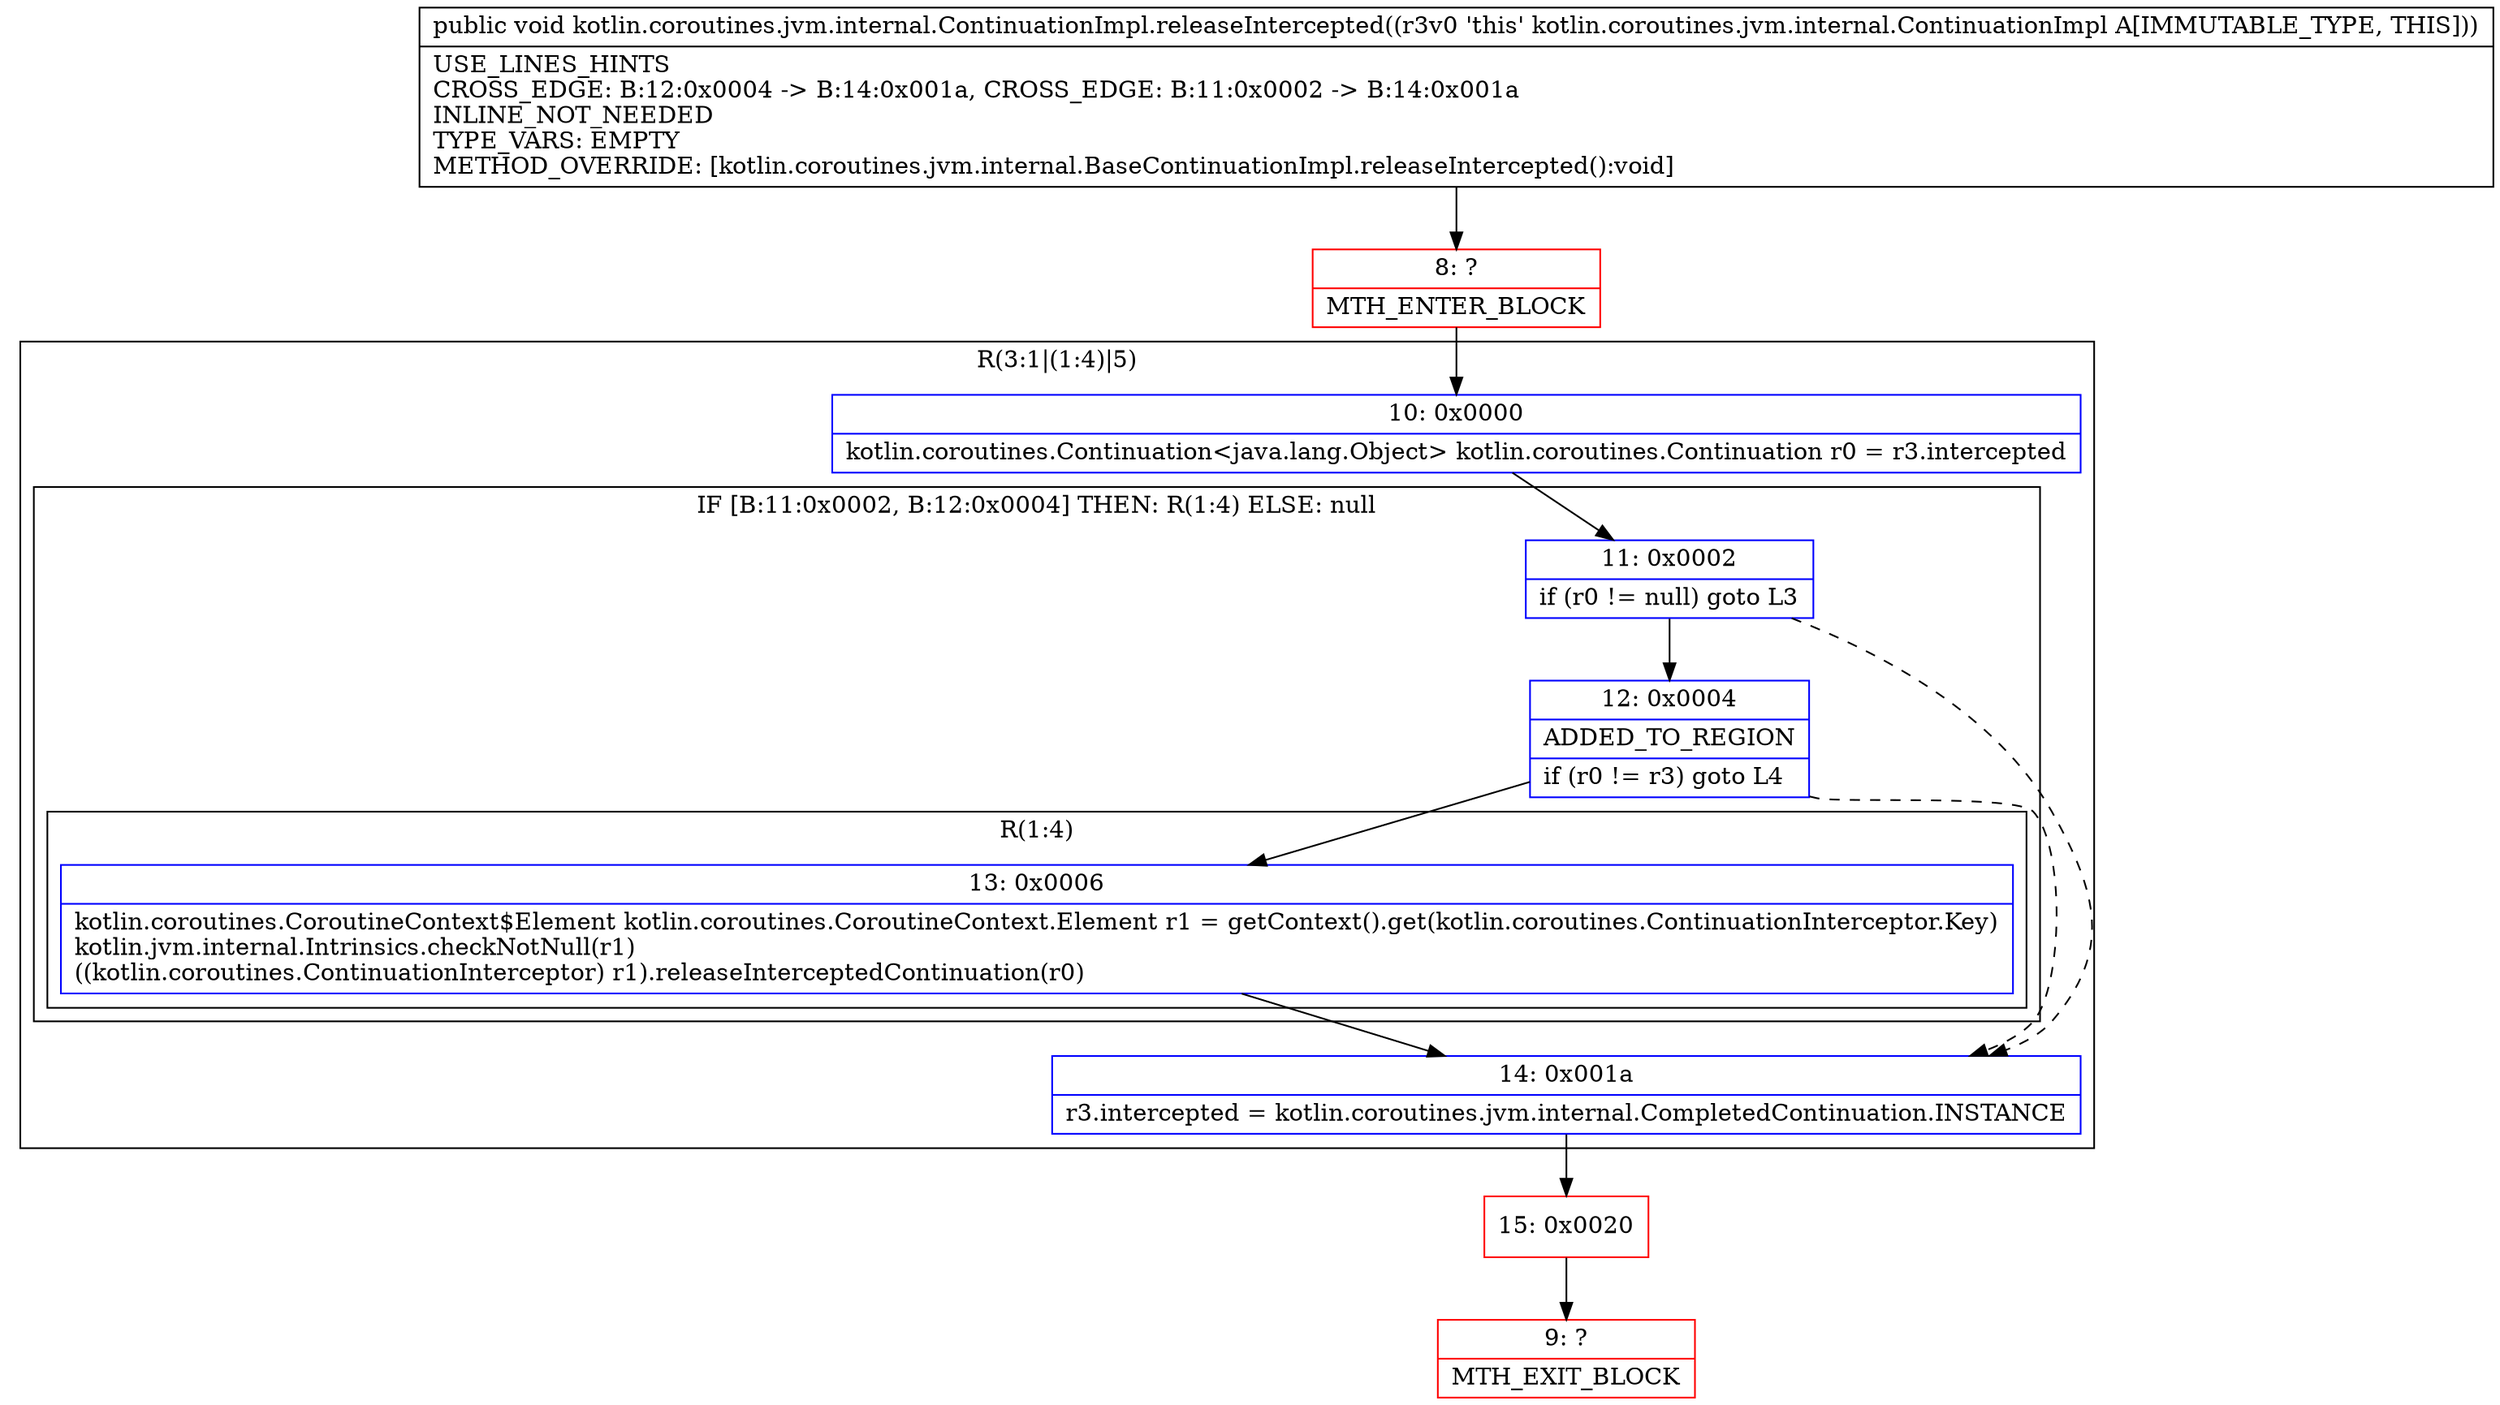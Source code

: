 digraph "CFG forkotlin.coroutines.jvm.internal.ContinuationImpl.releaseIntercepted()V" {
subgraph cluster_Region_1556809592 {
label = "R(3:1|(1:4)|5)";
node [shape=record,color=blue];
Node_10 [shape=record,label="{10\:\ 0x0000|kotlin.coroutines.Continuation\<java.lang.Object\> kotlin.coroutines.Continuation r0 = r3.intercepted\l}"];
subgraph cluster_IfRegion_691750136 {
label = "IF [B:11:0x0002, B:12:0x0004] THEN: R(1:4) ELSE: null";
node [shape=record,color=blue];
Node_11 [shape=record,label="{11\:\ 0x0002|if (r0 != null) goto L3\l}"];
Node_12 [shape=record,label="{12\:\ 0x0004|ADDED_TO_REGION\l|if (r0 != r3) goto L4\l}"];
subgraph cluster_Region_38976628 {
label = "R(1:4)";
node [shape=record,color=blue];
Node_13 [shape=record,label="{13\:\ 0x0006|kotlin.coroutines.CoroutineContext$Element kotlin.coroutines.CoroutineContext.Element r1 = getContext().get(kotlin.coroutines.ContinuationInterceptor.Key)\lkotlin.jvm.internal.Intrinsics.checkNotNull(r1)\l((kotlin.coroutines.ContinuationInterceptor) r1).releaseInterceptedContinuation(r0)\l}"];
}
}
Node_14 [shape=record,label="{14\:\ 0x001a|r3.intercepted = kotlin.coroutines.jvm.internal.CompletedContinuation.INSTANCE\l}"];
}
Node_8 [shape=record,color=red,label="{8\:\ ?|MTH_ENTER_BLOCK\l}"];
Node_15 [shape=record,color=red,label="{15\:\ 0x0020}"];
Node_9 [shape=record,color=red,label="{9\:\ ?|MTH_EXIT_BLOCK\l}"];
MethodNode[shape=record,label="{public void kotlin.coroutines.jvm.internal.ContinuationImpl.releaseIntercepted((r3v0 'this' kotlin.coroutines.jvm.internal.ContinuationImpl A[IMMUTABLE_TYPE, THIS]))  | USE_LINES_HINTS\lCROSS_EDGE: B:12:0x0004 \-\> B:14:0x001a, CROSS_EDGE: B:11:0x0002 \-\> B:14:0x001a\lINLINE_NOT_NEEDED\lTYPE_VARS: EMPTY\lMETHOD_OVERRIDE: [kotlin.coroutines.jvm.internal.BaseContinuationImpl.releaseIntercepted():void]\l}"];
MethodNode -> Node_8;Node_10 -> Node_11;
Node_11 -> Node_12;
Node_11 -> Node_14[style=dashed];
Node_12 -> Node_13;
Node_12 -> Node_14[style=dashed];
Node_13 -> Node_14;
Node_14 -> Node_15;
Node_8 -> Node_10;
Node_15 -> Node_9;
}

